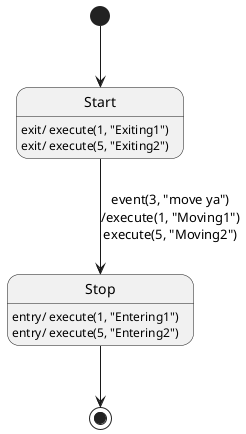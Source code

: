 @startuml

[*] --> Start
Start : exit/ execute(1, "Exiting1")
Start : exit/ execute(5, "Exiting2")

Stop : entry/ execute(1, "Entering1")
Stop : entry/ execute(5, "Entering2")

Start -down-> Stop : event(3, "move ya")\n/execute(1, "Moving1")\nexecute(5, "Moving2")
Stop --> [*]

@enduml
